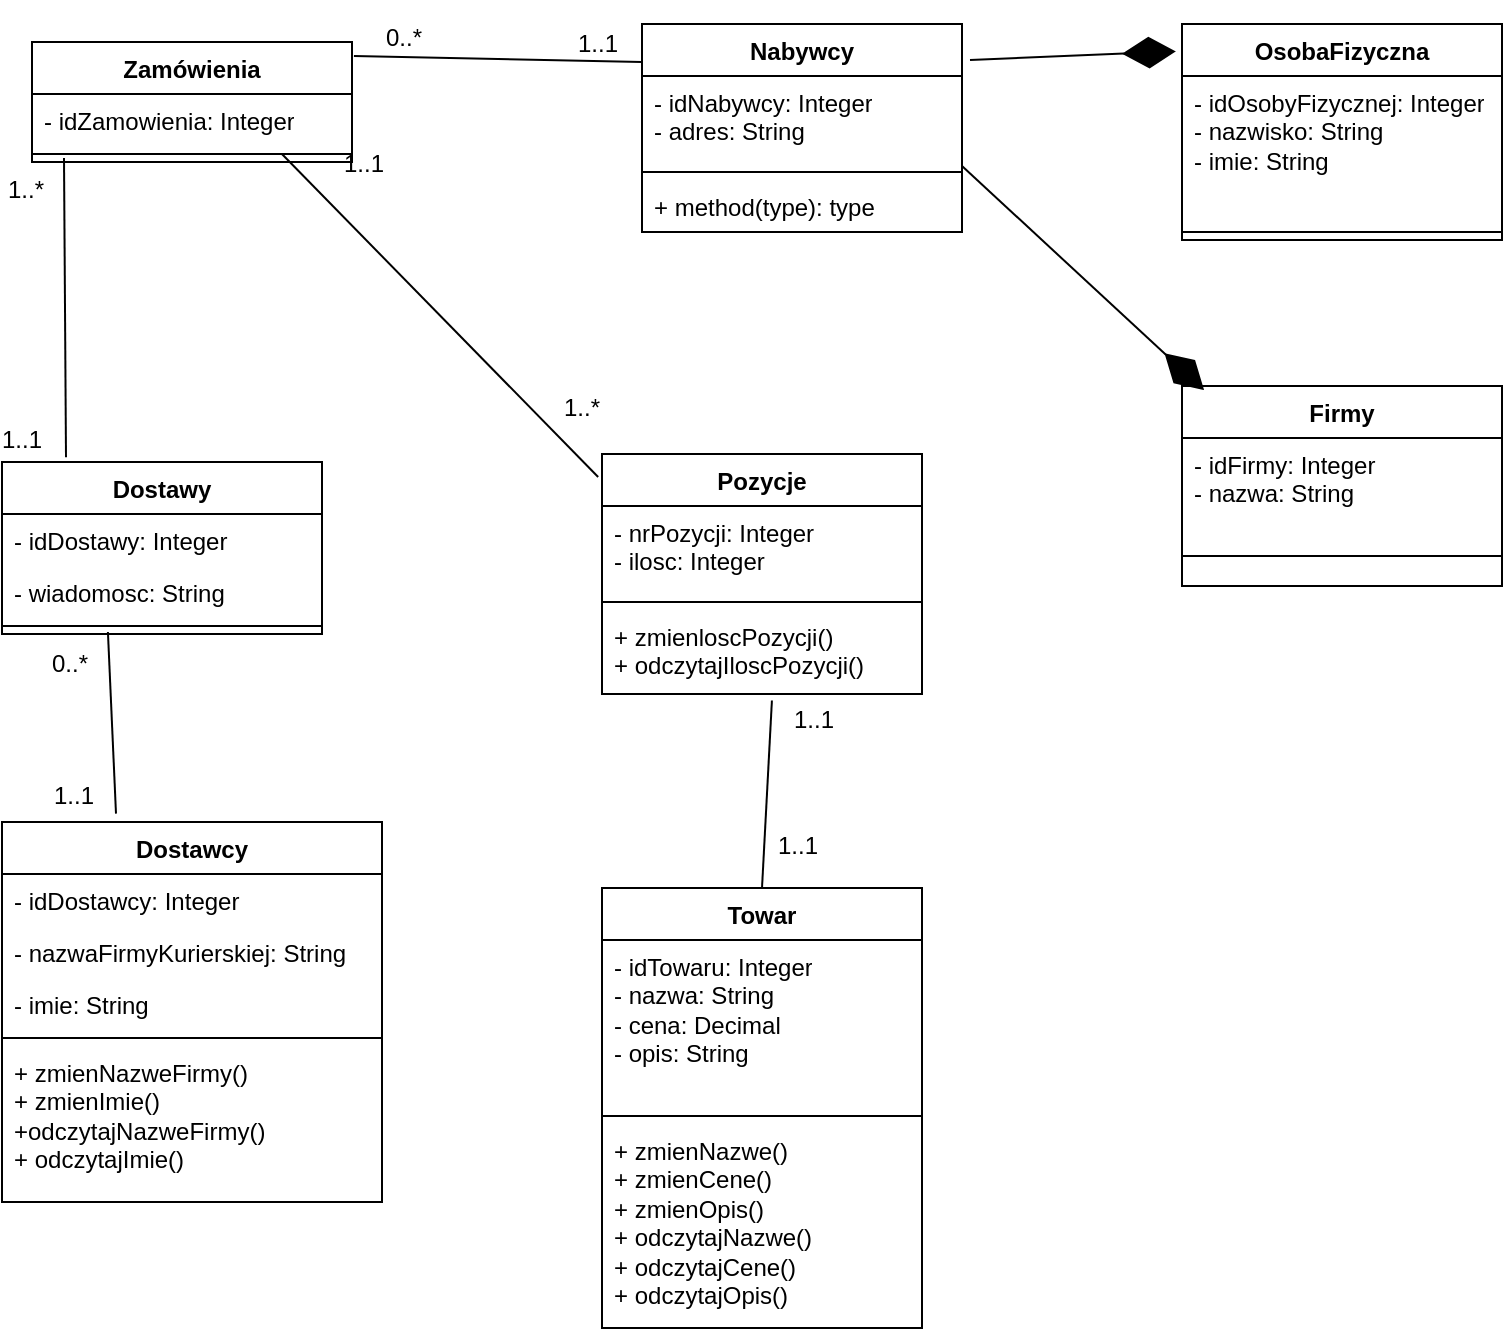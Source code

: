 <mxfile version="24.3.1" type="github">
  <diagram name="Strona-1" id="cTV_GR0OxYt_mNOug6cq">
    <mxGraphModel dx="1620" dy="783" grid="1" gridSize="10" guides="1" tooltips="1" connect="1" arrows="1" fold="1" page="1" pageScale="1" pageWidth="827" pageHeight="1169" math="0" shadow="0">
      <root>
        <mxCell id="0" />
        <mxCell id="1" parent="0" />
        <mxCell id="UYdwfUjSoblY3GaNPx0x-1" value="Zamówienia" style="swimlane;fontStyle=1;align=center;verticalAlign=top;childLayout=stackLayout;horizontal=1;startSize=26;horizontalStack=0;resizeParent=1;resizeParentMax=0;resizeLast=0;collapsible=1;marginBottom=0;whiteSpace=wrap;html=1;" parent="1" vertex="1">
          <mxGeometry x="35" y="90" width="160" height="60" as="geometry" />
        </mxCell>
        <mxCell id="UYdwfUjSoblY3GaNPx0x-2" value="- idZamowienia: Integer" style="text;strokeColor=none;fillColor=none;align=left;verticalAlign=top;spacingLeft=4;spacingRight=4;overflow=hidden;rotatable=0;points=[[0,0.5],[1,0.5]];portConstraint=eastwest;whiteSpace=wrap;html=1;" parent="UYdwfUjSoblY3GaNPx0x-1" vertex="1">
          <mxGeometry y="26" width="160" height="26" as="geometry" />
        </mxCell>
        <mxCell id="UYdwfUjSoblY3GaNPx0x-3" value="" style="line;strokeWidth=1;fillColor=none;align=left;verticalAlign=middle;spacingTop=-1;spacingLeft=3;spacingRight=3;rotatable=0;labelPosition=right;points=[];portConstraint=eastwest;strokeColor=inherit;" parent="UYdwfUjSoblY3GaNPx0x-1" vertex="1">
          <mxGeometry y="52" width="160" height="8" as="geometry" />
        </mxCell>
        <mxCell id="UYdwfUjSoblY3GaNPx0x-5" value="Nabywcy" style="swimlane;fontStyle=1;align=center;verticalAlign=top;childLayout=stackLayout;horizontal=1;startSize=26;horizontalStack=0;resizeParent=1;resizeParentMax=0;resizeLast=0;collapsible=1;marginBottom=0;whiteSpace=wrap;html=1;" parent="1" vertex="1">
          <mxGeometry x="340" y="81" width="160" height="104" as="geometry" />
        </mxCell>
        <mxCell id="UYdwfUjSoblY3GaNPx0x-6" value="- idNabywcy: Integer&lt;div&gt;- adres: String&lt;/div&gt;" style="text;strokeColor=none;fillColor=none;align=left;verticalAlign=top;spacingLeft=4;spacingRight=4;overflow=hidden;rotatable=0;points=[[0,0.5],[1,0.5]];portConstraint=eastwest;whiteSpace=wrap;html=1;" parent="UYdwfUjSoblY3GaNPx0x-5" vertex="1">
          <mxGeometry y="26" width="160" height="44" as="geometry" />
        </mxCell>
        <mxCell id="UYdwfUjSoblY3GaNPx0x-7" value="" style="line;strokeWidth=1;fillColor=none;align=left;verticalAlign=middle;spacingTop=-1;spacingLeft=3;spacingRight=3;rotatable=0;labelPosition=right;points=[];portConstraint=eastwest;strokeColor=inherit;" parent="UYdwfUjSoblY3GaNPx0x-5" vertex="1">
          <mxGeometry y="70" width="160" height="8" as="geometry" />
        </mxCell>
        <mxCell id="UYdwfUjSoblY3GaNPx0x-8" value="+ method(type): type" style="text;strokeColor=none;fillColor=none;align=left;verticalAlign=top;spacingLeft=4;spacingRight=4;overflow=hidden;rotatable=0;points=[[0,0.5],[1,0.5]];portConstraint=eastwest;whiteSpace=wrap;html=1;" parent="UYdwfUjSoblY3GaNPx0x-5" vertex="1">
          <mxGeometry y="78" width="160" height="26" as="geometry" />
        </mxCell>
        <mxCell id="UYdwfUjSoblY3GaNPx0x-9" value="OsobaFizyczna" style="swimlane;fontStyle=1;align=center;verticalAlign=top;childLayout=stackLayout;horizontal=1;startSize=26;horizontalStack=0;resizeParent=1;resizeParentMax=0;resizeLast=0;collapsible=1;marginBottom=0;whiteSpace=wrap;html=1;" parent="1" vertex="1">
          <mxGeometry x="610" y="81" width="160" height="108" as="geometry" />
        </mxCell>
        <mxCell id="UYdwfUjSoblY3GaNPx0x-10" value="- idOsobyFizycznej: Integer&lt;div&gt;- nazwisko: String&lt;/div&gt;&lt;div&gt;- imie: String&lt;/div&gt;" style="text;strokeColor=none;fillColor=none;align=left;verticalAlign=top;spacingLeft=4;spacingRight=4;overflow=hidden;rotatable=0;points=[[0,0.5],[1,0.5]];portConstraint=eastwest;whiteSpace=wrap;html=1;" parent="UYdwfUjSoblY3GaNPx0x-9" vertex="1">
          <mxGeometry y="26" width="160" height="74" as="geometry" />
        </mxCell>
        <mxCell id="UYdwfUjSoblY3GaNPx0x-11" value="" style="line;strokeWidth=1;fillColor=none;align=left;verticalAlign=middle;spacingTop=-1;spacingLeft=3;spacingRight=3;rotatable=0;labelPosition=right;points=[];portConstraint=eastwest;strokeColor=inherit;" parent="UYdwfUjSoblY3GaNPx0x-9" vertex="1">
          <mxGeometry y="100" width="160" height="8" as="geometry" />
        </mxCell>
        <mxCell id="tQX4GCeEQsAGxdmDiney-1" value="Dostawy" style="swimlane;fontStyle=1;align=center;verticalAlign=top;childLayout=stackLayout;horizontal=1;startSize=26;horizontalStack=0;resizeParent=1;resizeParentMax=0;resizeLast=0;collapsible=1;marginBottom=0;whiteSpace=wrap;html=1;" parent="1" vertex="1">
          <mxGeometry x="20" y="300" width="160" height="86" as="geometry" />
        </mxCell>
        <mxCell id="tQX4GCeEQsAGxdmDiney-2" value="- idDostawy: Integer" style="text;strokeColor=none;fillColor=none;align=left;verticalAlign=top;spacingLeft=4;spacingRight=4;overflow=hidden;rotatable=0;points=[[0,0.5],[1,0.5]];portConstraint=eastwest;whiteSpace=wrap;html=1;" parent="tQX4GCeEQsAGxdmDiney-1" vertex="1">
          <mxGeometry y="26" width="160" height="26" as="geometry" />
        </mxCell>
        <mxCell id="tQX4GCeEQsAGxdmDiney-5" value="- wiadomosc: String" style="text;strokeColor=none;fillColor=none;align=left;verticalAlign=top;spacingLeft=4;spacingRight=4;overflow=hidden;rotatable=0;points=[[0,0.5],[1,0.5]];portConstraint=eastwest;whiteSpace=wrap;html=1;" parent="tQX4GCeEQsAGxdmDiney-1" vertex="1">
          <mxGeometry y="52" width="160" height="26" as="geometry" />
        </mxCell>
        <mxCell id="tQX4GCeEQsAGxdmDiney-3" value="" style="line;strokeWidth=1;fillColor=none;align=left;verticalAlign=middle;spacingTop=-1;spacingLeft=3;spacingRight=3;rotatable=0;labelPosition=right;points=[];portConstraint=eastwest;strokeColor=inherit;" parent="tQX4GCeEQsAGxdmDiney-1" vertex="1">
          <mxGeometry y="78" width="160" height="8" as="geometry" />
        </mxCell>
        <mxCell id="UYdwfUjSoblY3GaNPx0x-13" value="Firmy" style="swimlane;fontStyle=1;align=center;verticalAlign=top;childLayout=stackLayout;horizontal=1;startSize=26;horizontalStack=0;resizeParent=1;resizeParentMax=0;resizeLast=0;collapsible=1;marginBottom=0;whiteSpace=wrap;html=1;" parent="1" vertex="1">
          <mxGeometry x="610" y="262" width="160" height="100" as="geometry" />
        </mxCell>
        <mxCell id="UYdwfUjSoblY3GaNPx0x-14" value="- idFirmy: Integer&lt;div&gt;- nazwa: String&lt;/div&gt;" style="text;strokeColor=none;fillColor=none;align=left;verticalAlign=top;spacingLeft=4;spacingRight=4;overflow=hidden;rotatable=0;points=[[0,0.5],[1,0.5]];portConstraint=eastwest;whiteSpace=wrap;html=1;" parent="UYdwfUjSoblY3GaNPx0x-13" vertex="1">
          <mxGeometry y="26" width="160" height="44" as="geometry" />
        </mxCell>
        <mxCell id="UYdwfUjSoblY3GaNPx0x-15" value="" style="line;strokeWidth=1;fillColor=none;align=left;verticalAlign=middle;spacingTop=-1;spacingLeft=3;spacingRight=3;rotatable=0;labelPosition=right;points=[];portConstraint=eastwest;strokeColor=inherit;" parent="UYdwfUjSoblY3GaNPx0x-13" vertex="1">
          <mxGeometry y="70" width="160" height="30" as="geometry" />
        </mxCell>
        <mxCell id="tQX4GCeEQsAGxdmDiney-6" value="Dostawcy" style="swimlane;fontStyle=1;align=center;verticalAlign=top;childLayout=stackLayout;horizontal=1;startSize=26;horizontalStack=0;resizeParent=1;resizeParentMax=0;resizeLast=0;collapsible=1;marginBottom=0;whiteSpace=wrap;html=1;" parent="1" vertex="1">
          <mxGeometry x="20" y="480" width="190" height="190" as="geometry" />
        </mxCell>
        <mxCell id="tQX4GCeEQsAGxdmDiney-7" value="- idDostawcy: Integer" style="text;strokeColor=none;fillColor=none;align=left;verticalAlign=top;spacingLeft=4;spacingRight=4;overflow=hidden;rotatable=0;points=[[0,0.5],[1,0.5]];portConstraint=eastwest;whiteSpace=wrap;html=1;" parent="tQX4GCeEQsAGxdmDiney-6" vertex="1">
          <mxGeometry y="26" width="190" height="26" as="geometry" />
        </mxCell>
        <mxCell id="tQX4GCeEQsAGxdmDiney-8" value="- nazwaFirmyKurierskiej: String" style="text;strokeColor=none;fillColor=none;align=left;verticalAlign=top;spacingLeft=4;spacingRight=4;overflow=hidden;rotatable=0;points=[[0,0.5],[1,0.5]];portConstraint=eastwest;whiteSpace=wrap;html=1;" parent="tQX4GCeEQsAGxdmDiney-6" vertex="1">
          <mxGeometry y="52" width="190" height="26" as="geometry" />
        </mxCell>
        <mxCell id="tQX4GCeEQsAGxdmDiney-11" value="- imie: String" style="text;strokeColor=none;fillColor=none;align=left;verticalAlign=top;spacingLeft=4;spacingRight=4;overflow=hidden;rotatable=0;points=[[0,0.5],[1,0.5]];portConstraint=eastwest;whiteSpace=wrap;html=1;" parent="tQX4GCeEQsAGxdmDiney-6" vertex="1">
          <mxGeometry y="78" width="190" height="26" as="geometry" />
        </mxCell>
        <mxCell id="tQX4GCeEQsAGxdmDiney-9" value="" style="line;strokeWidth=1;fillColor=none;align=left;verticalAlign=middle;spacingTop=-1;spacingLeft=3;spacingRight=3;rotatable=0;labelPosition=right;points=[];portConstraint=eastwest;strokeColor=inherit;" parent="tQX4GCeEQsAGxdmDiney-6" vertex="1">
          <mxGeometry y="104" width="190" height="8" as="geometry" />
        </mxCell>
        <mxCell id="tQX4GCeEQsAGxdmDiney-10" value="+ zmienNazweFirmy()&lt;div&gt;+ zmienImie()&lt;/div&gt;&lt;div&gt;+odczytajNazweFirmy()&lt;/div&gt;&lt;div&gt;+ odczytajImie()&lt;/div&gt;" style="text;strokeColor=none;fillColor=none;align=left;verticalAlign=top;spacingLeft=4;spacingRight=4;overflow=hidden;rotatable=0;points=[[0,0.5],[1,0.5]];portConstraint=eastwest;whiteSpace=wrap;html=1;" parent="tQX4GCeEQsAGxdmDiney-6" vertex="1">
          <mxGeometry y="112" width="190" height="78" as="geometry" />
        </mxCell>
        <mxCell id="UYdwfUjSoblY3GaNPx0x-18" value="Pozycje" style="swimlane;fontStyle=1;align=center;verticalAlign=top;childLayout=stackLayout;horizontal=1;startSize=26;horizontalStack=0;resizeParent=1;resizeParentMax=0;resizeLast=0;collapsible=1;marginBottom=0;whiteSpace=wrap;html=1;" parent="1" vertex="1">
          <mxGeometry x="320" y="296" width="160" height="120" as="geometry" />
        </mxCell>
        <mxCell id="UYdwfUjSoblY3GaNPx0x-19" value="- nrPozycji: Integer&lt;div&gt;- ilosc: Integer&lt;/div&gt;&lt;div&gt;&lt;br&gt;&lt;/div&gt;" style="text;strokeColor=none;fillColor=none;align=left;verticalAlign=top;spacingLeft=4;spacingRight=4;overflow=hidden;rotatable=0;points=[[0,0.5],[1,0.5]];portConstraint=eastwest;whiteSpace=wrap;html=1;" parent="UYdwfUjSoblY3GaNPx0x-18" vertex="1">
          <mxGeometry y="26" width="160" height="44" as="geometry" />
        </mxCell>
        <mxCell id="UYdwfUjSoblY3GaNPx0x-20" value="" style="line;strokeWidth=1;fillColor=none;align=left;verticalAlign=middle;spacingTop=-1;spacingLeft=3;spacingRight=3;rotatable=0;labelPosition=right;points=[];portConstraint=eastwest;strokeColor=inherit;" parent="UYdwfUjSoblY3GaNPx0x-18" vertex="1">
          <mxGeometry y="70" width="160" height="8" as="geometry" />
        </mxCell>
        <mxCell id="UYdwfUjSoblY3GaNPx0x-21" value="+ zmienloscPozycji()&lt;div&gt;+ odczytajIloscPozycji()&lt;/div&gt;" style="text;strokeColor=none;fillColor=none;align=left;verticalAlign=top;spacingLeft=4;spacingRight=4;overflow=hidden;rotatable=0;points=[[0,0.5],[1,0.5]];portConstraint=eastwest;whiteSpace=wrap;html=1;" parent="UYdwfUjSoblY3GaNPx0x-18" vertex="1">
          <mxGeometry y="78" width="160" height="42" as="geometry" />
        </mxCell>
        <mxCell id="UYdwfUjSoblY3GaNPx0x-22" value="Towar" style="swimlane;fontStyle=1;align=center;verticalAlign=top;childLayout=stackLayout;horizontal=1;startSize=26;horizontalStack=0;resizeParent=1;resizeParentMax=0;resizeLast=0;collapsible=1;marginBottom=0;whiteSpace=wrap;html=1;" parent="1" vertex="1">
          <mxGeometry x="320" y="513" width="160" height="220" as="geometry" />
        </mxCell>
        <mxCell id="UYdwfUjSoblY3GaNPx0x-23" value="- idTowaru: Integer&lt;div&gt;- nazwa: String&lt;/div&gt;&lt;div&gt;- cena: Decimal&lt;/div&gt;&lt;div&gt;- opis: String&lt;/div&gt;&lt;div&gt;&lt;br&gt;&lt;/div&gt;" style="text;strokeColor=none;fillColor=none;align=left;verticalAlign=top;spacingLeft=4;spacingRight=4;overflow=hidden;rotatable=0;points=[[0,0.5],[1,0.5]];portConstraint=eastwest;whiteSpace=wrap;html=1;" parent="UYdwfUjSoblY3GaNPx0x-22" vertex="1">
          <mxGeometry y="26" width="160" height="84" as="geometry" />
        </mxCell>
        <mxCell id="UYdwfUjSoblY3GaNPx0x-24" value="" style="line;strokeWidth=1;fillColor=none;align=left;verticalAlign=middle;spacingTop=-1;spacingLeft=3;spacingRight=3;rotatable=0;labelPosition=right;points=[];portConstraint=eastwest;strokeColor=inherit;" parent="UYdwfUjSoblY3GaNPx0x-22" vertex="1">
          <mxGeometry y="110" width="160" height="8" as="geometry" />
        </mxCell>
        <mxCell id="UYdwfUjSoblY3GaNPx0x-25" value="+ zmienNazwe()&lt;div&gt;+ zmienCene()&lt;/div&gt;&lt;div&gt;+ zmienOpis()&lt;/div&gt;&lt;div&gt;+ odczytajNazwe()&lt;/div&gt;&lt;div&gt;+ odczytajCene()&lt;/div&gt;&lt;div&gt;+ odczytajOpis()&lt;/div&gt;" style="text;strokeColor=none;fillColor=none;align=left;verticalAlign=top;spacingLeft=4;spacingRight=4;overflow=hidden;rotatable=0;points=[[0,0.5],[1,0.5]];portConstraint=eastwest;whiteSpace=wrap;html=1;" parent="UYdwfUjSoblY3GaNPx0x-22" vertex="1">
          <mxGeometry y="118" width="160" height="102" as="geometry" />
        </mxCell>
        <mxCell id="1nvELmdnoaFNfF1YMQm3-2" value="" style="endArrow=none;html=1;rounded=0;exitX=1.006;exitY=0.116;exitDx=0;exitDy=0;exitPerimeter=0;" edge="1" parent="1" source="UYdwfUjSoblY3GaNPx0x-1">
          <mxGeometry relative="1" as="geometry">
            <mxPoint x="210" y="100" as="sourcePoint" />
            <mxPoint x="340" y="100" as="targetPoint" />
          </mxGeometry>
        </mxCell>
        <mxCell id="1nvELmdnoaFNfF1YMQm3-3" value="0..*" style="resizable=0;html=1;whiteSpace=wrap;align=left;verticalAlign=bottom;" connectable="0" vertex="1" parent="1nvELmdnoaFNfF1YMQm3-2">
          <mxGeometry x="-1" relative="1" as="geometry">
            <mxPoint x="14" as="offset" />
          </mxGeometry>
        </mxCell>
        <mxCell id="1nvELmdnoaFNfF1YMQm3-4" value="1..1" style="resizable=0;html=1;whiteSpace=wrap;align=right;verticalAlign=bottom;" connectable="0" vertex="1" parent="1nvELmdnoaFNfF1YMQm3-2">
          <mxGeometry x="1" relative="1" as="geometry">
            <mxPoint x="-10" as="offset" />
          </mxGeometry>
        </mxCell>
        <mxCell id="1nvELmdnoaFNfF1YMQm3-8" value="" style="endArrow=none;html=1;rounded=0;exitX=0.1;exitY=0.75;exitDx=0;exitDy=0;exitPerimeter=0;entryX=0.2;entryY=-0.027;entryDx=0;entryDy=0;entryPerimeter=0;" edge="1" parent="1" source="UYdwfUjSoblY3GaNPx0x-3" target="tQX4GCeEQsAGxdmDiney-1">
          <mxGeometry relative="1" as="geometry">
            <mxPoint x="50.04" y="176" as="sourcePoint" />
            <mxPoint x="187" y="220" as="targetPoint" />
          </mxGeometry>
        </mxCell>
        <mxCell id="1nvELmdnoaFNfF1YMQm3-9" value="1..*" style="resizable=0;html=1;whiteSpace=wrap;align=left;verticalAlign=bottom;" connectable="0" vertex="1" parent="1nvELmdnoaFNfF1YMQm3-8">
          <mxGeometry x="-1" relative="1" as="geometry">
            <mxPoint x="-30" y="24" as="offset" />
          </mxGeometry>
        </mxCell>
        <mxCell id="1nvELmdnoaFNfF1YMQm3-10" value="1..1" style="resizable=0;html=1;whiteSpace=wrap;align=right;verticalAlign=bottom;" connectable="0" vertex="1" parent="1nvELmdnoaFNfF1YMQm3-8">
          <mxGeometry x="1" relative="1" as="geometry">
            <mxPoint x="-10" as="offset" />
          </mxGeometry>
        </mxCell>
        <mxCell id="1nvELmdnoaFNfF1YMQm3-11" value="" style="endArrow=none;html=1;rounded=0;exitX=0.331;exitY=0.875;exitDx=0;exitDy=0;exitPerimeter=0;entryX=0.3;entryY=-0.022;entryDx=0;entryDy=0;entryPerimeter=0;" edge="1" parent="1" source="tQX4GCeEQsAGxdmDiney-3" target="tQX4GCeEQsAGxdmDiney-6">
          <mxGeometry relative="1" as="geometry">
            <mxPoint x="76" y="416.004" as="sourcePoint" />
            <mxPoint x="62" y="307" as="targetPoint" />
          </mxGeometry>
        </mxCell>
        <mxCell id="1nvELmdnoaFNfF1YMQm3-12" value="0..*" style="resizable=0;html=1;whiteSpace=wrap;align=left;verticalAlign=bottom;" connectable="0" vertex="1" parent="1nvELmdnoaFNfF1YMQm3-11">
          <mxGeometry x="-1" relative="1" as="geometry">
            <mxPoint x="-30" y="24" as="offset" />
          </mxGeometry>
        </mxCell>
        <mxCell id="1nvELmdnoaFNfF1YMQm3-13" value="1..1" style="resizable=0;html=1;whiteSpace=wrap;align=right;verticalAlign=bottom;" connectable="0" vertex="1" parent="1nvELmdnoaFNfF1YMQm3-11">
          <mxGeometry x="1" relative="1" as="geometry">
            <mxPoint x="-10" as="offset" />
          </mxGeometry>
        </mxCell>
        <mxCell id="1nvELmdnoaFNfF1YMQm3-14" value="" style="endArrow=none;html=1;rounded=0;exitX=0.781;exitY=0.5;exitDx=0;exitDy=0;entryX=-0.012;entryY=0.096;entryDx=0;entryDy=0;exitPerimeter=0;entryPerimeter=0;" edge="1" parent="1" source="UYdwfUjSoblY3GaNPx0x-3" target="UYdwfUjSoblY3GaNPx0x-18">
          <mxGeometry relative="1" as="geometry">
            <mxPoint x="171" y="176.988" as="sourcePoint" />
            <mxPoint x="335" y="357" as="targetPoint" />
          </mxGeometry>
        </mxCell>
        <mxCell id="1nvELmdnoaFNfF1YMQm3-15" value="1..1" style="resizable=0;html=1;whiteSpace=wrap;align=left;verticalAlign=bottom;" connectable="0" vertex="1" parent="1nvELmdnoaFNfF1YMQm3-14">
          <mxGeometry x="-1" relative="1" as="geometry">
            <mxPoint x="29" y="13" as="offset" />
          </mxGeometry>
        </mxCell>
        <mxCell id="1nvELmdnoaFNfF1YMQm3-16" value="1..*" style="resizable=0;html=1;whiteSpace=wrap;align=right;verticalAlign=bottom;" connectable="0" vertex="1" parent="1nvELmdnoaFNfF1YMQm3-14">
          <mxGeometry x="1" relative="1" as="geometry">
            <mxPoint x="2" y="-26" as="offset" />
          </mxGeometry>
        </mxCell>
        <mxCell id="1nvELmdnoaFNfF1YMQm3-17" value="" style="endArrow=none;html=1;rounded=0;exitX=0.531;exitY=1.077;exitDx=0;exitDy=0;entryX=0.5;entryY=0;entryDx=0;entryDy=0;exitPerimeter=0;" edge="1" parent="1" source="UYdwfUjSoblY3GaNPx0x-21" target="UYdwfUjSoblY3GaNPx0x-22">
          <mxGeometry relative="1" as="geometry">
            <mxPoint x="414" y="412" as="sourcePoint" />
            <mxPoint x="561" y="541" as="targetPoint" />
          </mxGeometry>
        </mxCell>
        <mxCell id="1nvELmdnoaFNfF1YMQm3-18" value="1..1" style="resizable=0;html=1;whiteSpace=wrap;align=left;verticalAlign=bottom;" connectable="0" vertex="1" parent="1nvELmdnoaFNfF1YMQm3-17">
          <mxGeometry x="-1" relative="1" as="geometry">
            <mxPoint x="9" y="18" as="offset" />
          </mxGeometry>
        </mxCell>
        <mxCell id="1nvELmdnoaFNfF1YMQm3-19" value="1..1" style="resizable=0;html=1;whiteSpace=wrap;align=right;verticalAlign=bottom;" connectable="0" vertex="1" parent="1nvELmdnoaFNfF1YMQm3-17">
          <mxGeometry x="1" relative="1" as="geometry">
            <mxPoint x="30" y="-13" as="offset" />
          </mxGeometry>
        </mxCell>
        <mxCell id="1nvELmdnoaFNfF1YMQm3-20" value="" style="endArrow=diamondThin;endFill=1;endSize=24;html=1;rounded=0;exitX=1.025;exitY=0.173;exitDx=0;exitDy=0;exitPerimeter=0;entryX=-0.019;entryY=0.127;entryDx=0;entryDy=0;entryPerimeter=0;" edge="1" parent="1" source="UYdwfUjSoblY3GaNPx0x-5" target="UYdwfUjSoblY3GaNPx0x-9">
          <mxGeometry width="160" relative="1" as="geometry">
            <mxPoint x="580" y="400" as="sourcePoint" />
            <mxPoint x="740" y="400" as="targetPoint" />
          </mxGeometry>
        </mxCell>
        <mxCell id="1nvELmdnoaFNfF1YMQm3-21" value="" style="endArrow=diamondThin;endFill=1;endSize=24;html=1;rounded=0;exitX=1;exitY=1.023;exitDx=0;exitDy=0;exitPerimeter=0;entryX=0.069;entryY=0.02;entryDx=0;entryDy=0;entryPerimeter=0;" edge="1" parent="1" source="UYdwfUjSoblY3GaNPx0x-6" target="UYdwfUjSoblY3GaNPx0x-13">
          <mxGeometry width="160" relative="1" as="geometry">
            <mxPoint x="580" y="400" as="sourcePoint" />
            <mxPoint x="740" y="400" as="targetPoint" />
          </mxGeometry>
        </mxCell>
      </root>
    </mxGraphModel>
  </diagram>
</mxfile>
